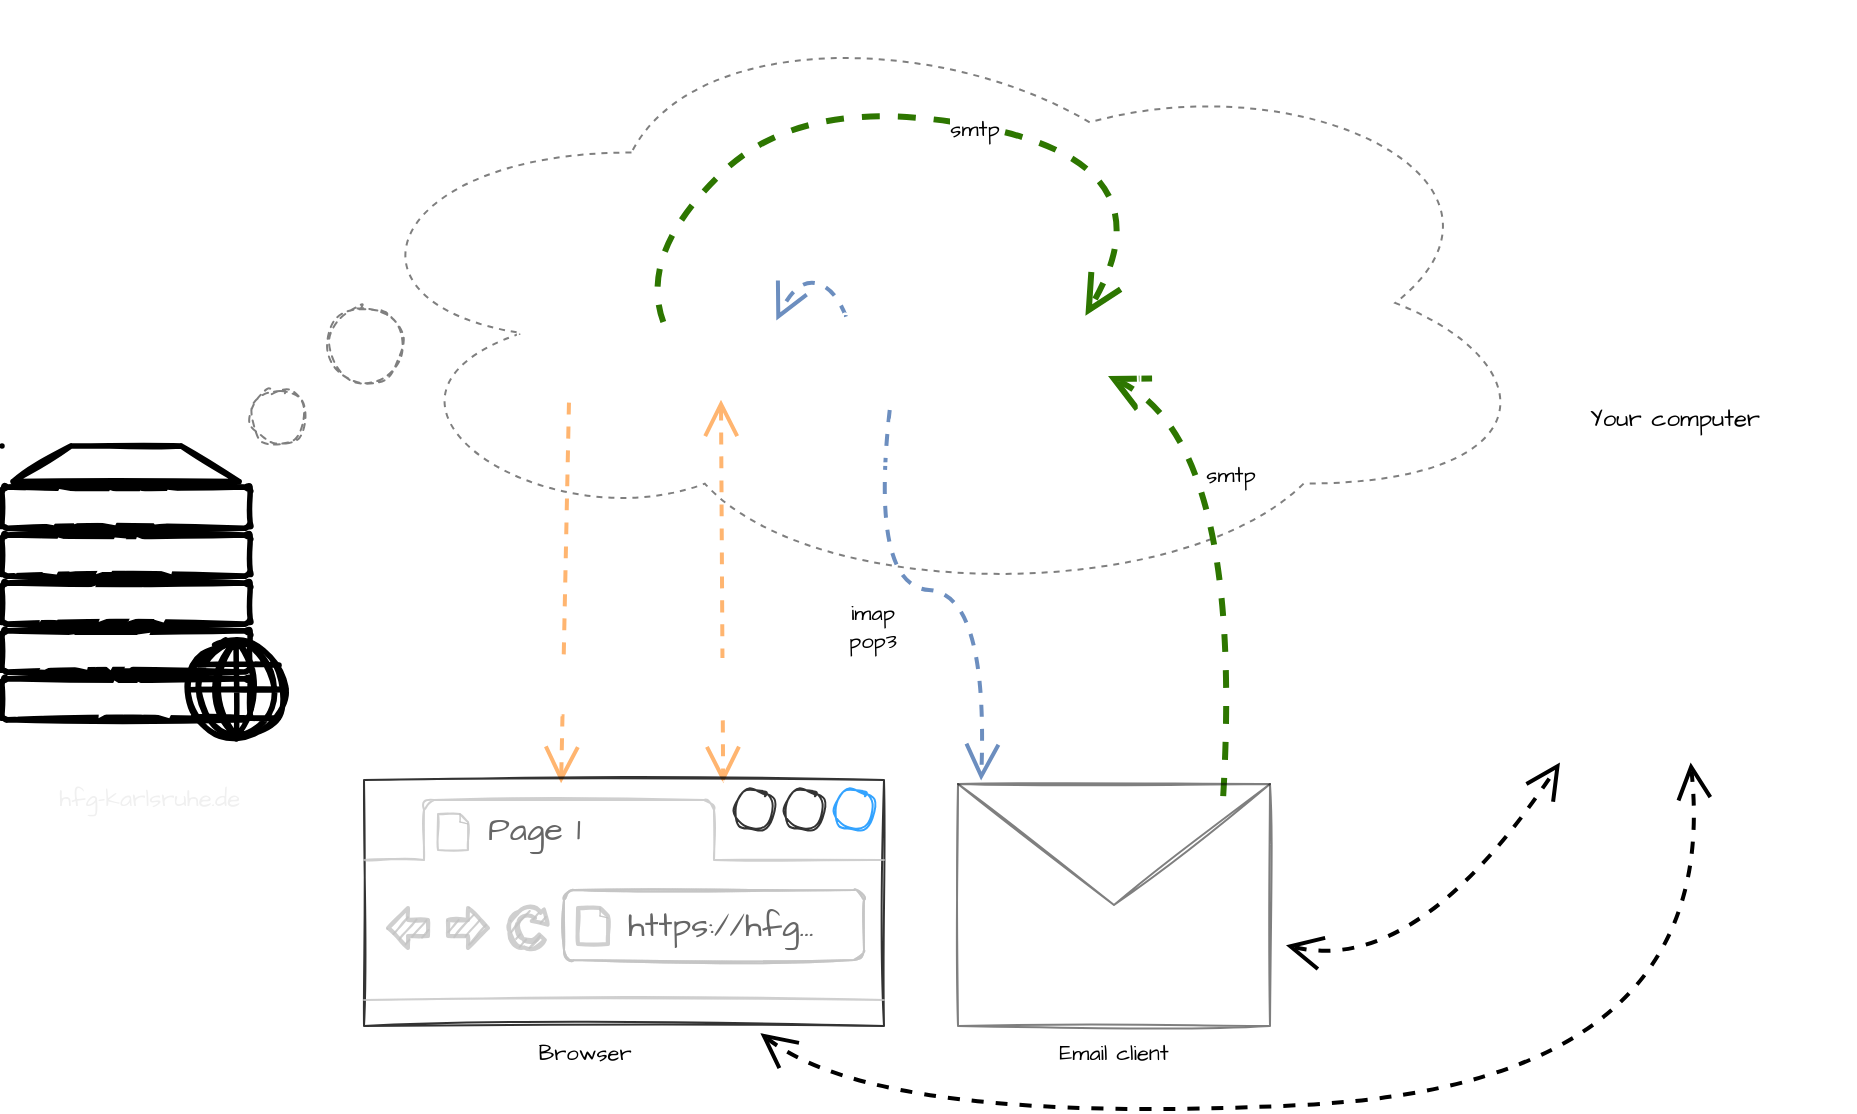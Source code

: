 <mxfile version="20.2.3" type="device"><diagram id="0vIGj5uWtBmMqesnsbz9" name="Pàgina-1"><mxGraphModel dx="1886" dy="1392" grid="0" gridSize="10" guides="1" tooltips="1" connect="1" arrows="1" fold="1" page="0" pageScale="1" pageWidth="827" pageHeight="1169" background="none" math="0" shadow="0"><root><mxCell id="0"/><mxCell id="1" parent="0"/><mxCell id="iC8nK2f0xXFfVcyQYOY6-4" value="" style="ellipse;shape=cloud;whiteSpace=wrap;html=1;labelBackgroundColor=none;hachureGap=4;fontFamily=Architects Daughter;fontSource=https%3A%2F%2Ffonts.googleapis.com%2Fcss%3Ffamily%3DArchitects%2BDaughter;strokeWidth=1;opacity=50;fillColor=none;sketch=0;dashed=1;" parent="1" vertex="1"><mxGeometry x="391" y="-101" width="611" height="301" as="geometry"/></mxCell><mxCell id="fO3QyZmXk22RBf1rdoPT-7" value="&lt;font color=&quot;#ffffff&quot; data-font-src=&quot;https://fonts.googleapis.com/css?family=Architects+Daughter&quot; face=&quot;Architects Daughter&quot;&gt;Server&lt;br&gt;&amp;nbsp;&lt;/font&gt;&lt;span style=&quot;color: rgb(240, 240, 240); font-family: &amp;quot;Architects Daughter&amp;quot;;&quot;&gt;hfg-karlsruhe.de&lt;/span&gt;" style="fontColor=#0066CC;verticalAlign=top;verticalLabelPosition=bottom;labelPosition=center;align=center;html=1;outlineConnect=0;fillColor=none;strokeColor=default;gradientColor=none;gradientDirection=north;strokeWidth=1;shape=mxgraph.networks.web_server;sketch=1;hachureGap=4;" parent="1" vertex="1"><mxGeometry x="229" y="121" width="142" height="146.5" as="geometry"/></mxCell><mxCell id="fO3QyZmXk22RBf1rdoPT-15" value="webmail" style="html=1;verticalLabelPosition=top;align=center;labelBackgroundColor=none;verticalAlign=bottom;strokeWidth=1;strokeColor=#FFFFFF;shadow=0;dashed=0;shape=mxgraph.ios7.icons.folder;sketch=1;hachureGap=4;fontFamily=Architects Daughter;fontSource=https%3A%2F%2Ffonts.googleapis.com%2Fcss%3Ffamily%3DArchitects%2BDaughter;fontColor=#FFFFFF;fillColor=none;gradientColor=none;labelPosition=center;" parent="1" vertex="1"><mxGeometry x="561" y="58" width="56" height="40" as="geometry"/></mxCell><mxCell id="fO3QyZmXk22RBf1rdoPT-16" value="&lt;span style=&quot;&quot;&gt;web&lt;/span&gt;" style="html=1;verticalLabelPosition=top;align=center;labelBackgroundColor=none;verticalAlign=bottom;strokeWidth=1;strokeColor=#FFFFFF;shadow=0;dashed=0;shape=mxgraph.ios7.icons.folder;sketch=1;hachureGap=4;fontFamily=Architects Daughter;fontSource=https%3A%2F%2Ffonts.googleapis.com%2Fcss%3Ffamily%3DArchitects%2BDaughter;fontColor=#FFFFFF;fillColor=none;gradientColor=none;labelPosition=center;" parent="1" vertex="1"><mxGeometry x="487" y="58" width="56" height="40" as="geometry"/></mxCell><mxCell id="fO3QyZmXk22RBf1rdoPT-20" value="TCP/IP&lt;br&gt;http(s)" style="edgeStyle=none;orthogonalLoop=1;jettySize=auto;html=1;rounded=0;fontFamily=Architects Daughter;fontSource=https%3A%2F%2Ffonts.googleapis.com%2Fcss%3Ffamily%3DArchitects%2BDaughter;fontColor=#FFFFFF;endArrow=open;startSize=14;endSize=14;sourcePerimeterSpacing=8;targetPerimeterSpacing=8;curved=1;strokeColor=#FFB570;strokeWidth=2;exitX=0.455;exitY=1.033;exitDx=0;exitDy=0;exitPerimeter=0;dashed=1;spacingBottom=0;entryX=0.45;entryY=0.013;entryDx=0;entryDy=0;entryPerimeter=0;" parent="1" source="fO3QyZmXk22RBf1rdoPT-16" target="iC8nK2f0xXFfVcyQYOY6-17" edge="1"><mxGeometry x="0.492" y="-1" width="120" relative="1" as="geometry"><mxPoint x="498.998" y="149.0" as="sourcePoint"/><mxPoint x="508.22" y="246.75" as="targetPoint"/><Array as="points"/><mxPoint as="offset"/></mxGeometry></mxCell><mxCell id="iC8nK2f0xXFfVcyQYOY6-14" value="imap&lt;br&gt;pop3" style="edgeStyle=none;orthogonalLoop=1;jettySize=auto;html=1;fontFamily=Architects Daughter;fontSource=https%3A%2F%2Ffonts.googleapis.com%2Fcss%3Ffamily%3DArchitects%2BDaughter;endArrow=open;startSize=14;endSize=14;sourcePerimeterSpacing=8;targetPerimeterSpacing=8;dashed=1;fillColor=#dae8fc;gradientColor=#7ea6e0;strokeColor=#6c8ebf;strokeWidth=2;entryX=0.074;entryY=-0.014;entryDx=0;entryDy=0;entryPerimeter=0;spacingTop=4;curved=1;" parent="1" source="iC8nK2f0xXFfVcyQYOY6-2" target="iC8nK2f0xXFfVcyQYOY6-16" edge="1"><mxGeometry x="-0.249" y="-18" relative="1" as="geometry"><mxPoint x="601.0" y="237" as="targetPoint"/><Array as="points"><mxPoint x="663" y="191"/><mxPoint x="722" y="195"/></Array><mxPoint as="offset"/></mxGeometry></mxCell><mxCell id="iC8nK2f0xXFfVcyQYOY6-5" value="" style="ellipse;whiteSpace=wrap;html=1;aspect=fixed;labelBackgroundColor=none;hachureGap=4;fontFamily=Architects Daughter;fontSource=https%3A%2F%2Ffonts.googleapis.com%2Fcss%3Ffamily%3DArchitects%2BDaughter;strokeWidth=1;fillColor=none;opacity=50;sketch=1;dashed=1;" parent="1" vertex="1"><mxGeometry x="391" y="51" width="39" height="39" as="geometry"/></mxCell><mxCell id="iC8nK2f0xXFfVcyQYOY6-6" value="" style="ellipse;whiteSpace=wrap;html=1;aspect=fixed;labelBackgroundColor=none;hachureGap=4;fontFamily=Architects Daughter;fontSource=https%3A%2F%2Ffonts.googleapis.com%2Fcss%3Ffamily%3DArchitects%2BDaughter;strokeWidth=1;fillColor=none;opacity=50;sketch=1;dashed=1;" parent="1" vertex="1"><mxGeometry x="353" y="93" width="28" height="28" as="geometry"/></mxCell><mxCell id="iC8nK2f0xXFfVcyQYOY6-9" value="TCP/IP&lt;br&gt;http(s)" style="edgeStyle=none;orthogonalLoop=1;jettySize=auto;html=1;rounded=0;fontFamily=Architects Daughter;fontSource=https%3A%2F%2Ffonts.googleapis.com%2Fcss%3Ffamily%3DArchitects%2BDaughter;fontColor=#FFFFFF;endArrow=open;startSize=14;endSize=14;sourcePerimeterSpacing=8;targetPerimeterSpacing=8;curved=1;strokeColor=#FFB570;strokeWidth=2;exitX=0.491;exitY=0.996;exitDx=0;exitDy=0;exitPerimeter=0;dashed=1;spacingBottom=0;entryX=0.82;entryY=0.013;entryDx=0;entryDy=0;entryPerimeter=0;startArrow=open;startFill=0;" parent="1" source="fO3QyZmXk22RBf1rdoPT-15" target="iC8nK2f0xXFfVcyQYOY6-17" edge="1"><mxGeometry x="0.487" width="120" relative="1" as="geometry"><mxPoint x="779.81" y="104.0" as="sourcePoint"/><mxPoint x="776.002" y="251.43" as="targetPoint"/><Array as="points"/><mxPoint as="offset"/></mxGeometry></mxCell><mxCell id="iC8nK2f0xXFfVcyQYOY6-15" value="" style="edgeStyle=none;curved=1;rounded=0;orthogonalLoop=1;jettySize=auto;html=1;fontFamily=Architects Daughter;fontSource=https%3A%2F%2Ffonts.googleapis.com%2Fcss%3Ffamily%3DArchitects%2BDaughter;endArrow=open;startSize=14;endSize=14;sourcePerimeterSpacing=8;targetPerimeterSpacing=8;dashed=1;fillColor=#dae8fc;gradientColor=#7ea6e0;strokeColor=#6c8ebf;entryX=0.985;entryY=0.005;entryDx=0;entryDy=0;entryPerimeter=0;exitX=0.054;exitY=0.033;exitDx=0;exitDy=0;exitPerimeter=0;strokeWidth=2;" parent="1" source="iC8nK2f0xXFfVcyQYOY6-2" target="fO3QyZmXk22RBf1rdoPT-15" edge="1"><mxGeometry relative="1" as="geometry"><mxPoint x="598.0" y="58.0" as="sourcePoint"/><mxPoint x="598.0" y="190" as="targetPoint"/><Array as="points"><mxPoint x="645" y="41"/><mxPoint x="626" y="38"/></Array></mxGeometry></mxCell><mxCell id="iC8nK2f0xXFfVcyQYOY6-23" style="edgeStyle=none;curved=1;orthogonalLoop=1;jettySize=auto;html=1;dashed=1;fontFamily=Architects Daughter;fontSource=https%3A%2F%2Ffonts.googleapis.com%2Fcss%3Ffamily%3DArchitects%2BDaughter;fontSize=11;fontColor=default;startArrow=none;startFill=0;endArrow=open;startSize=14;endSize=14;sourcePerimeterSpacing=8;targetPerimeterSpacing=8;strokeWidth=3;fillColor=#60a917;strokeColor=#2D7600;sketch=0;shadow=0;entryX=1.036;entryY=0.775;entryDx=0;entryDy=0;entryPerimeter=0;exitX=0.85;exitY=0.05;exitDx=0;exitDy=0;exitPerimeter=0;" parent="1" source="iC8nK2f0xXFfVcyQYOY6-16" target="iC8nK2f0xXFfVcyQYOY6-3" edge="1"><mxGeometry relative="1" as="geometry"><Array as="points"><mxPoint x="850" y="119"/></Array></mxGeometry></mxCell><mxCell id="iC8nK2f0xXFfVcyQYOY6-24" value="smtp" style="edgeLabel;html=1;align=center;verticalAlign=middle;resizable=0;points=[];fontSize=11;fontFamily=Architects Daughter;fontColor=default;" parent="iC8nK2f0xXFfVcyQYOY6-23" vertex="1" connectable="0"><mxGeometry x="0.122" y="-1" relative="1" as="geometry"><mxPoint x="-6" y="-20" as="offset"/></mxGeometry></mxCell><mxCell id="iC8nK2f0xXFfVcyQYOY6-29" style="edgeStyle=none;curved=1;sketch=0;orthogonalLoop=1;jettySize=auto;html=1;shadow=0;dashed=1;fontFamily=Architects Daughter;fontSource=https%3A%2F%2Ffonts.googleapis.com%2Fcss%3Ffamily%3DArchitects%2BDaughter;fontSize=11;fontColor=default;startArrow=open;startFill=0;endArrow=open;startSize=14;endSize=14;sourcePerimeterSpacing=8;targetPerimeterSpacing=8;strokeWidth=2;" parent="1" source="iC8nK2f0xXFfVcyQYOY6-16" target="iC8nK2f0xXFfVcyQYOY6-27" edge="1"><mxGeometry relative="1" as="geometry"><Array as="points"><mxPoint x="937" y="386"/></Array><mxPoint x="968.674" y="273" as="targetPoint"/></mxGeometry></mxCell><mxCell id="iC8nK2f0xXFfVcyQYOY6-16" value="Email client" style="shape=message;html=1;whiteSpace=wrap;html=1;outlineConnect=0;shadow=0;labelBackgroundColor=none;sketch=1;hachureGap=4;fontFamily=Architects Daughter;fontSource=https%3A%2F%2Ffonts.googleapis.com%2Fcss%3Ffamily%3DArchitects%2BDaughter;strokeWidth=1;fillColor=none;opacity=50;labelPosition=center;verticalLabelPosition=bottom;align=center;verticalAlign=top;fontSize=11;" parent="1" vertex="1"><mxGeometry x="707" y="290" width="156" height="121" as="geometry"/></mxCell><mxCell id="iC8nK2f0xXFfVcyQYOY6-28" style="edgeStyle=none;curved=1;sketch=0;orthogonalLoop=1;jettySize=auto;html=1;shadow=0;dashed=1;fontFamily=Architects Daughter;fontSource=https%3A%2F%2Ffonts.googleapis.com%2Fcss%3Ffamily%3DArchitects%2BDaughter;fontSize=11;fontColor=default;startArrow=open;startFill=0;endArrow=open;startSize=14;endSize=14;sourcePerimeterSpacing=8;targetPerimeterSpacing=8;strokeWidth=2;exitX=0.905;exitY=1.029;exitDx=0;exitDy=0;exitPerimeter=0;" parent="1" source="iC8nK2f0xXFfVcyQYOY6-17" target="iC8nK2f0xXFfVcyQYOY6-27" edge="1"><mxGeometry relative="1" as="geometry"><Array as="points"><mxPoint x="668" y="461"/><mxPoint x="1090" y="440"/></Array><mxPoint x="1048" y="340" as="targetPoint"/></mxGeometry></mxCell><mxCell id="iC8nK2f0xXFfVcyQYOY6-17" value="Browser" style="strokeWidth=1;shadow=0;dashed=0;align=center;html=1;shape=mxgraph.mockup.containers.browserWindow;rSize=0;strokeColor=default;strokeColor2=#008cff;strokeColor3=#c4c4c4;mainText=,;recursiveResize=0;labelBackgroundColor=none;sketch=1;hachureGap=4;fontFamily=Architects Daughter;fontSource=https%3A%2F%2Ffonts.googleapis.com%2Fcss%3Ffamily%3DArchitects%2BDaughter;fontSize=11;fillColor=default;opacity=80;fontColor=default;labelPosition=center;verticalLabelPosition=bottom;verticalAlign=top;fillStyle=hachure;" parent="1" vertex="1"><mxGeometry x="410" y="288" width="219" height="123" as="geometry"/></mxCell><mxCell id="iC8nK2f0xXFfVcyQYOY6-18" value="Page 1" style="strokeWidth=1;shadow=0;dashed=0;align=center;html=1;shape=mxgraph.mockup.containers.anchor;fontSize=17;fontColor=#666666;align=left;labelBackgroundColor=none;sketch=1;hachureGap=4;fontFamily=Architects Daughter;fontSource=https%3A%2F%2Ffonts.googleapis.com%2Fcss%3Ffamily%3DArchitects%2BDaughter;fillColor=none;opacity=50;" parent="iC8nK2f0xXFfVcyQYOY6-17" vertex="1"><mxGeometry x="60" y="12" width="110" height="26" as="geometry"/></mxCell><mxCell id="iC8nK2f0xXFfVcyQYOY6-19" value="https://hfg..." style="strokeWidth=1;shadow=0;dashed=0;align=center;html=1;shape=mxgraph.mockup.containers.anchor;rSize=0;fontSize=17;fontColor=#666666;align=left;labelBackgroundColor=none;sketch=1;hachureGap=4;fontFamily=Architects Daughter;fontSource=https%3A%2F%2Ffonts.googleapis.com%2Fcss%3Ffamily%3DArchitects%2BDaughter;fillColor=none;opacity=50;" parent="iC8nK2f0xXFfVcyQYOY6-17" vertex="1"><mxGeometry x="130" y="60" width="250" height="26" as="geometry"/></mxCell><mxCell id="iC8nK2f0xXFfVcyQYOY6-8" value="Mail" style="html=1;verticalLabelPosition=top;align=center;labelBackgroundColor=none;verticalAlign=bottom;strokeWidth=1;strokeColor=#FFFFFF;shadow=0;dashed=0;shape=mxgraph.ios7.icons.folder;sketch=1;hachureGap=4;fontFamily=Architects Daughter;fontSource=https%3A%2F%2Ffonts.googleapis.com%2Fcss%3Ffamily%3DArchitects%2BDaughter;fontColor=#FFFFFF;fillColor=none;gradientColor=none;labelPosition=center;" parent="1" vertex="1"><mxGeometry x="638" y="5" width="160" height="125" as="geometry"/></mxCell><mxCell id="iC8nK2f0xXFfVcyQYOY6-2" value="Mail user 1" style="html=1;verticalLabelPosition=bottom;align=center;labelBackgroundColor=none;verticalAlign=top;strokeWidth=1;strokeColor=#FFFFFF;shadow=0;dashed=0;shape=mxgraph.ios7.icons.folder;sketch=1;hachureGap=4;fontFamily=Architects Daughter;fontSource=https%3A%2F%2Ffonts.googleapis.com%2Fcss%3Ffamily%3DArchitects%2BDaughter;fontColor=#FFFFFF;fillColor=none;gradientColor=none;" parent="1" vertex="1"><mxGeometry x="648" y="55" width="56" height="40" as="geometry"/></mxCell><mxCell id="iC8nK2f0xXFfVcyQYOY6-3" value="Mail user 2" style="html=1;verticalLabelPosition=bottom;align=center;labelBackgroundColor=none;verticalAlign=top;strokeWidth=1;strokeColor=#FFFFFF;shadow=0;dashed=0;shape=mxgraph.ios7.icons.folder;sketch=1;hachureGap=4;fontFamily=Architects Daughter;fontSource=https%3A%2F%2Ffonts.googleapis.com%2Fcss%3Ffamily%3DArchitects%2BDaughter;fontColor=#FFFFFF;fillColor=none;gradientColor=none;" parent="1" vertex="1"><mxGeometry x="724" y="55" width="56" height="40" as="geometry"/></mxCell><mxCell id="iC8nK2f0xXFfVcyQYOY6-25" style="edgeStyle=none;curved=1;orthogonalLoop=1;jettySize=auto;html=1;dashed=1;fontFamily=Architects Daughter;fontSource=https%3A%2F%2Ffonts.googleapis.com%2Fcss%3Ffamily%3DArchitects%2BDaughter;fontSize=11;fontColor=default;startArrow=none;startFill=0;endArrow=open;startSize=14;endSize=14;sourcePerimeterSpacing=8;targetPerimeterSpacing=8;strokeWidth=3;fillColor=#60a917;strokeColor=#2D7600;sketch=0;shadow=0;exitX=-0.024;exitY=0.026;exitDx=0;exitDy=0;exitPerimeter=0;entryX=0.834;entryY=0.022;entryDx=0;entryDy=0;entryPerimeter=0;" parent="1" source="fO3QyZmXk22RBf1rdoPT-15" target="iC8nK2f0xXFfVcyQYOY6-3" edge="1"><mxGeometry relative="1" as="geometry"><mxPoint x="779.071" y="356.0" as="sourcePoint"/><mxPoint x="763.764" y="113" as="targetPoint"/><Array as="points"><mxPoint x="547" y="24"/><mxPoint x="633" y="-57"/><mxPoint x="814" y="-18"/></Array></mxGeometry></mxCell><mxCell id="iC8nK2f0xXFfVcyQYOY6-26" value="smtp" style="edgeLabel;html=1;align=center;verticalAlign=middle;resizable=0;points=[];fontSize=11;fontFamily=Architects Daughter;fontColor=default;" parent="iC8nK2f0xXFfVcyQYOY6-25" vertex="1" connectable="0"><mxGeometry x="0.122" y="-1" relative="1" as="geometry"><mxPoint as="offset"/></mxGeometry></mxCell><mxCell id="iC8nK2f0xXFfVcyQYOY6-27" value="&lt;font data-font-src=&quot;https://fonts.googleapis.com/css?family=Architects+Daughter&quot; face=&quot;Architects Daughter&quot;&gt;Your computer&lt;/font&gt;" style="shape=mxgraph.cisco.computers_and_peripherals.pc;html=1;pointerEvents=1;dashed=0;fillColor=none;strokeColor=#ffffff;strokeWidth=1;verticalLabelPosition=top;verticalAlign=bottom;align=center;outlineConnect=0;sketch=1;hachureGap=4;labelPosition=center;" parent="1" vertex="1"><mxGeometry x="974" y="117.25" width="181" height="154" as="geometry"/></mxCell></root></mxGraphModel></diagram></mxfile>
